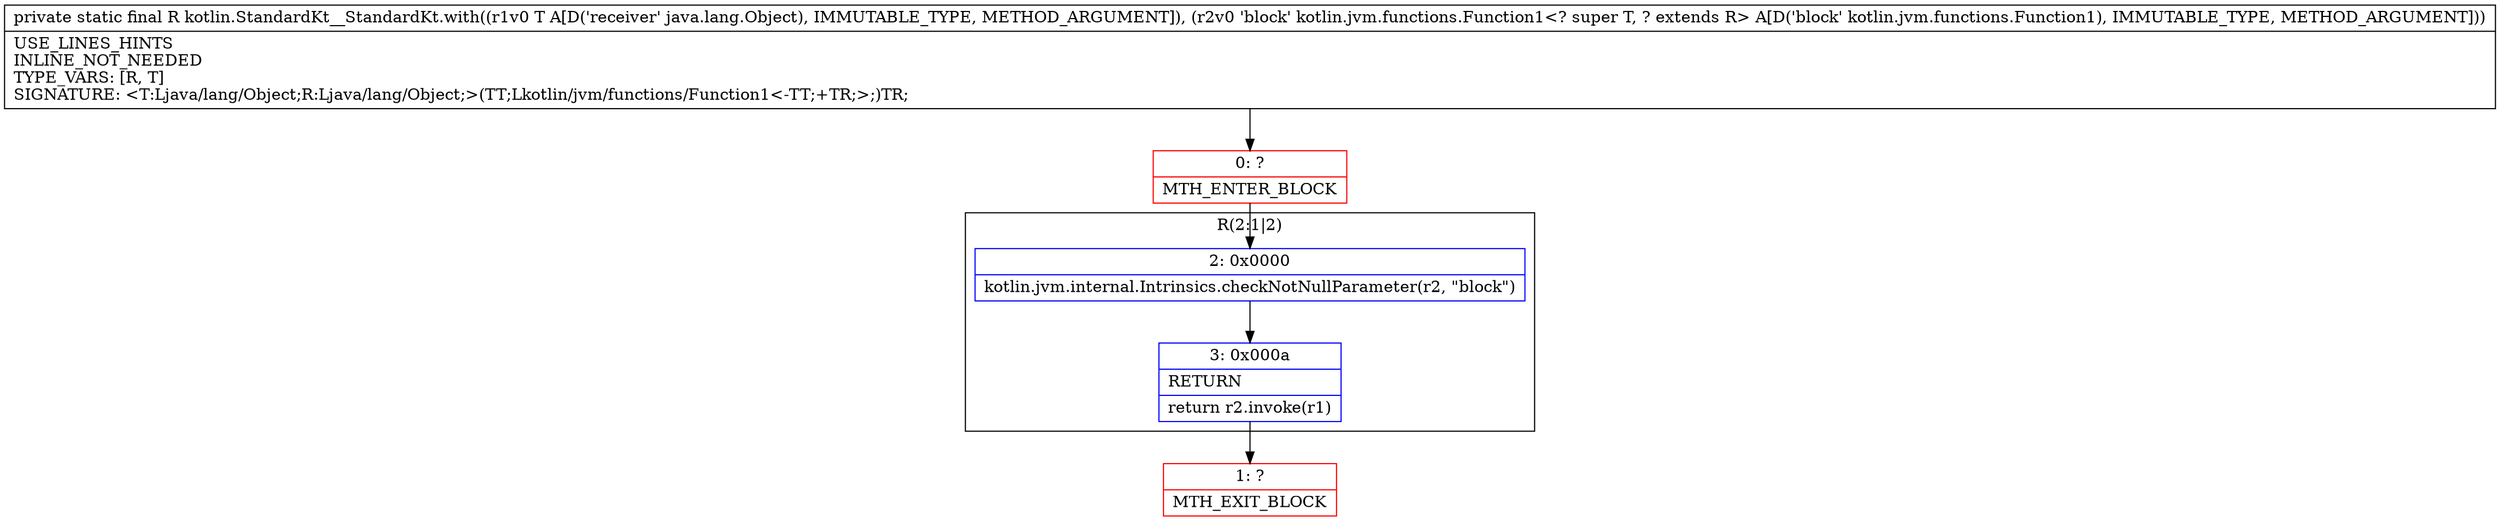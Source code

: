digraph "CFG forkotlin.StandardKt__StandardKt.with(Ljava\/lang\/Object;Lkotlin\/jvm\/functions\/Function1;)Ljava\/lang\/Object;" {
subgraph cluster_Region_1053244740 {
label = "R(2:1|2)";
node [shape=record,color=blue];
Node_2 [shape=record,label="{2\:\ 0x0000|kotlin.jvm.internal.Intrinsics.checkNotNullParameter(r2, \"block\")\l}"];
Node_3 [shape=record,label="{3\:\ 0x000a|RETURN\l|return r2.invoke(r1)\l}"];
}
Node_0 [shape=record,color=red,label="{0\:\ ?|MTH_ENTER_BLOCK\l}"];
Node_1 [shape=record,color=red,label="{1\:\ ?|MTH_EXIT_BLOCK\l}"];
MethodNode[shape=record,label="{private static final R kotlin.StandardKt__StandardKt.with((r1v0 T A[D('receiver' java.lang.Object), IMMUTABLE_TYPE, METHOD_ARGUMENT]), (r2v0 'block' kotlin.jvm.functions.Function1\<? super T, ? extends R\> A[D('block' kotlin.jvm.functions.Function1), IMMUTABLE_TYPE, METHOD_ARGUMENT]))  | USE_LINES_HINTS\lINLINE_NOT_NEEDED\lTYPE_VARS: [R, T]\lSIGNATURE: \<T:Ljava\/lang\/Object;R:Ljava\/lang\/Object;\>(TT;Lkotlin\/jvm\/functions\/Function1\<\-TT;+TR;\>;)TR;\l}"];
MethodNode -> Node_0;Node_2 -> Node_3;
Node_3 -> Node_1;
Node_0 -> Node_2;
}

